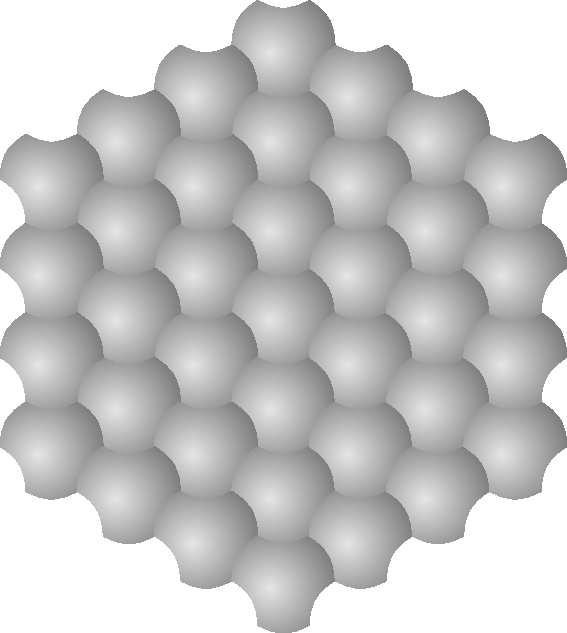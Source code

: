 size(10cm,0);

transform r60=rotate(60);
picture hexa;

pair A=(1,0);
pair B=r60*A, C=r60*B, D=r60*C, E=r60*D, F=r60*E;

real ad=30;
real tensio=.15;
path AB=A {dir(120-ad)} .. shift(tensio*dir(30))*midpoint(A--B)  .. B {dir(120+ad)};
path BC=reverse(rotate(240,B)*AB);
path CD=reverse(rotate(240,C)*BC);
path DE=reverse(rotate(240,D)*CD);
path EF=reverse(rotate(240,E)*DE);
path FA=reverse(rotate(240,F)*EF);

real lux=-.3, sq=sqrt(3)/2;
radialshade(hexa,AB--BC--CD--DE--EF--FA--cycle,
	    lightgrey,(lux*sq,lux/2),0,
	    grey,(lux*sq,lux/2),1+abs(lux));

//Circular paving with the unit hexagonal picture "hexa"
picture pavehexagonal(picture hexa, int depth=1)
{
  picture opic;
  pair center;
  real a,ap,r,rp,r_d=180/pi;

  add(opic, hexa);

  for(int j=0; j<depth; ++j)
    {
      for (int i=1; i<=6; ++i)
 {
   a=i*60-30;
   r=j*sqrt(3);
   center=r*(rotate(a)*(1,0));
   add(opic, shift(center)*hexa);
   rp=r;
   ap=0;
   for (real k=0; k<j-1; ++k)
     {
       r=sqrt((1.5*(j-1 - k))^2 + 3/4*(j+1 + k)^2);
       ap+=r_d*acos((rp^2 + r^2 - 3)/(2*r*rp));
       center=r*(rotate(a + ap)*(1,0));
       add(opic, shift(center)*hexa);
       rp=r;
     }
 }
    }
  return opic;
}

add(pavehexagonal(hexa,4));
